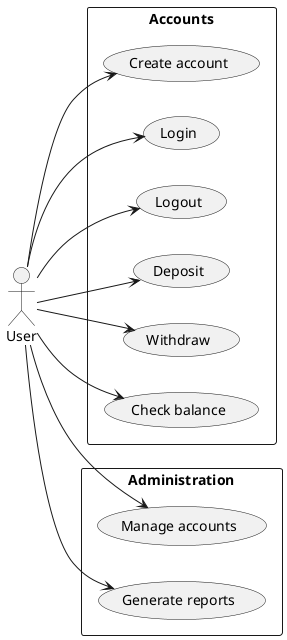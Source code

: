 @startuml

left to right direction
skinparam packageStyle rectangle

actor User
rectangle "Accounts" {
    usecase "Create account" as UC1
    usecase "Login" as UC2
    usecase "Logout" as UC3
    usecase "Deposit" as UC4
    usecase "Withdraw" as UC5
    usecase "Check balance" as UC6
    User --> UC1
    User --> UC2
    User --> UC3
    User --> UC4
    User --> UC5
    User --> UC6
}

rectangle "Administration" {
    usecase "Manage accounts" as UC7
    usecase "Generate reports" as UC8
    User --> UC7
    User --> UC8
}

@enduml
